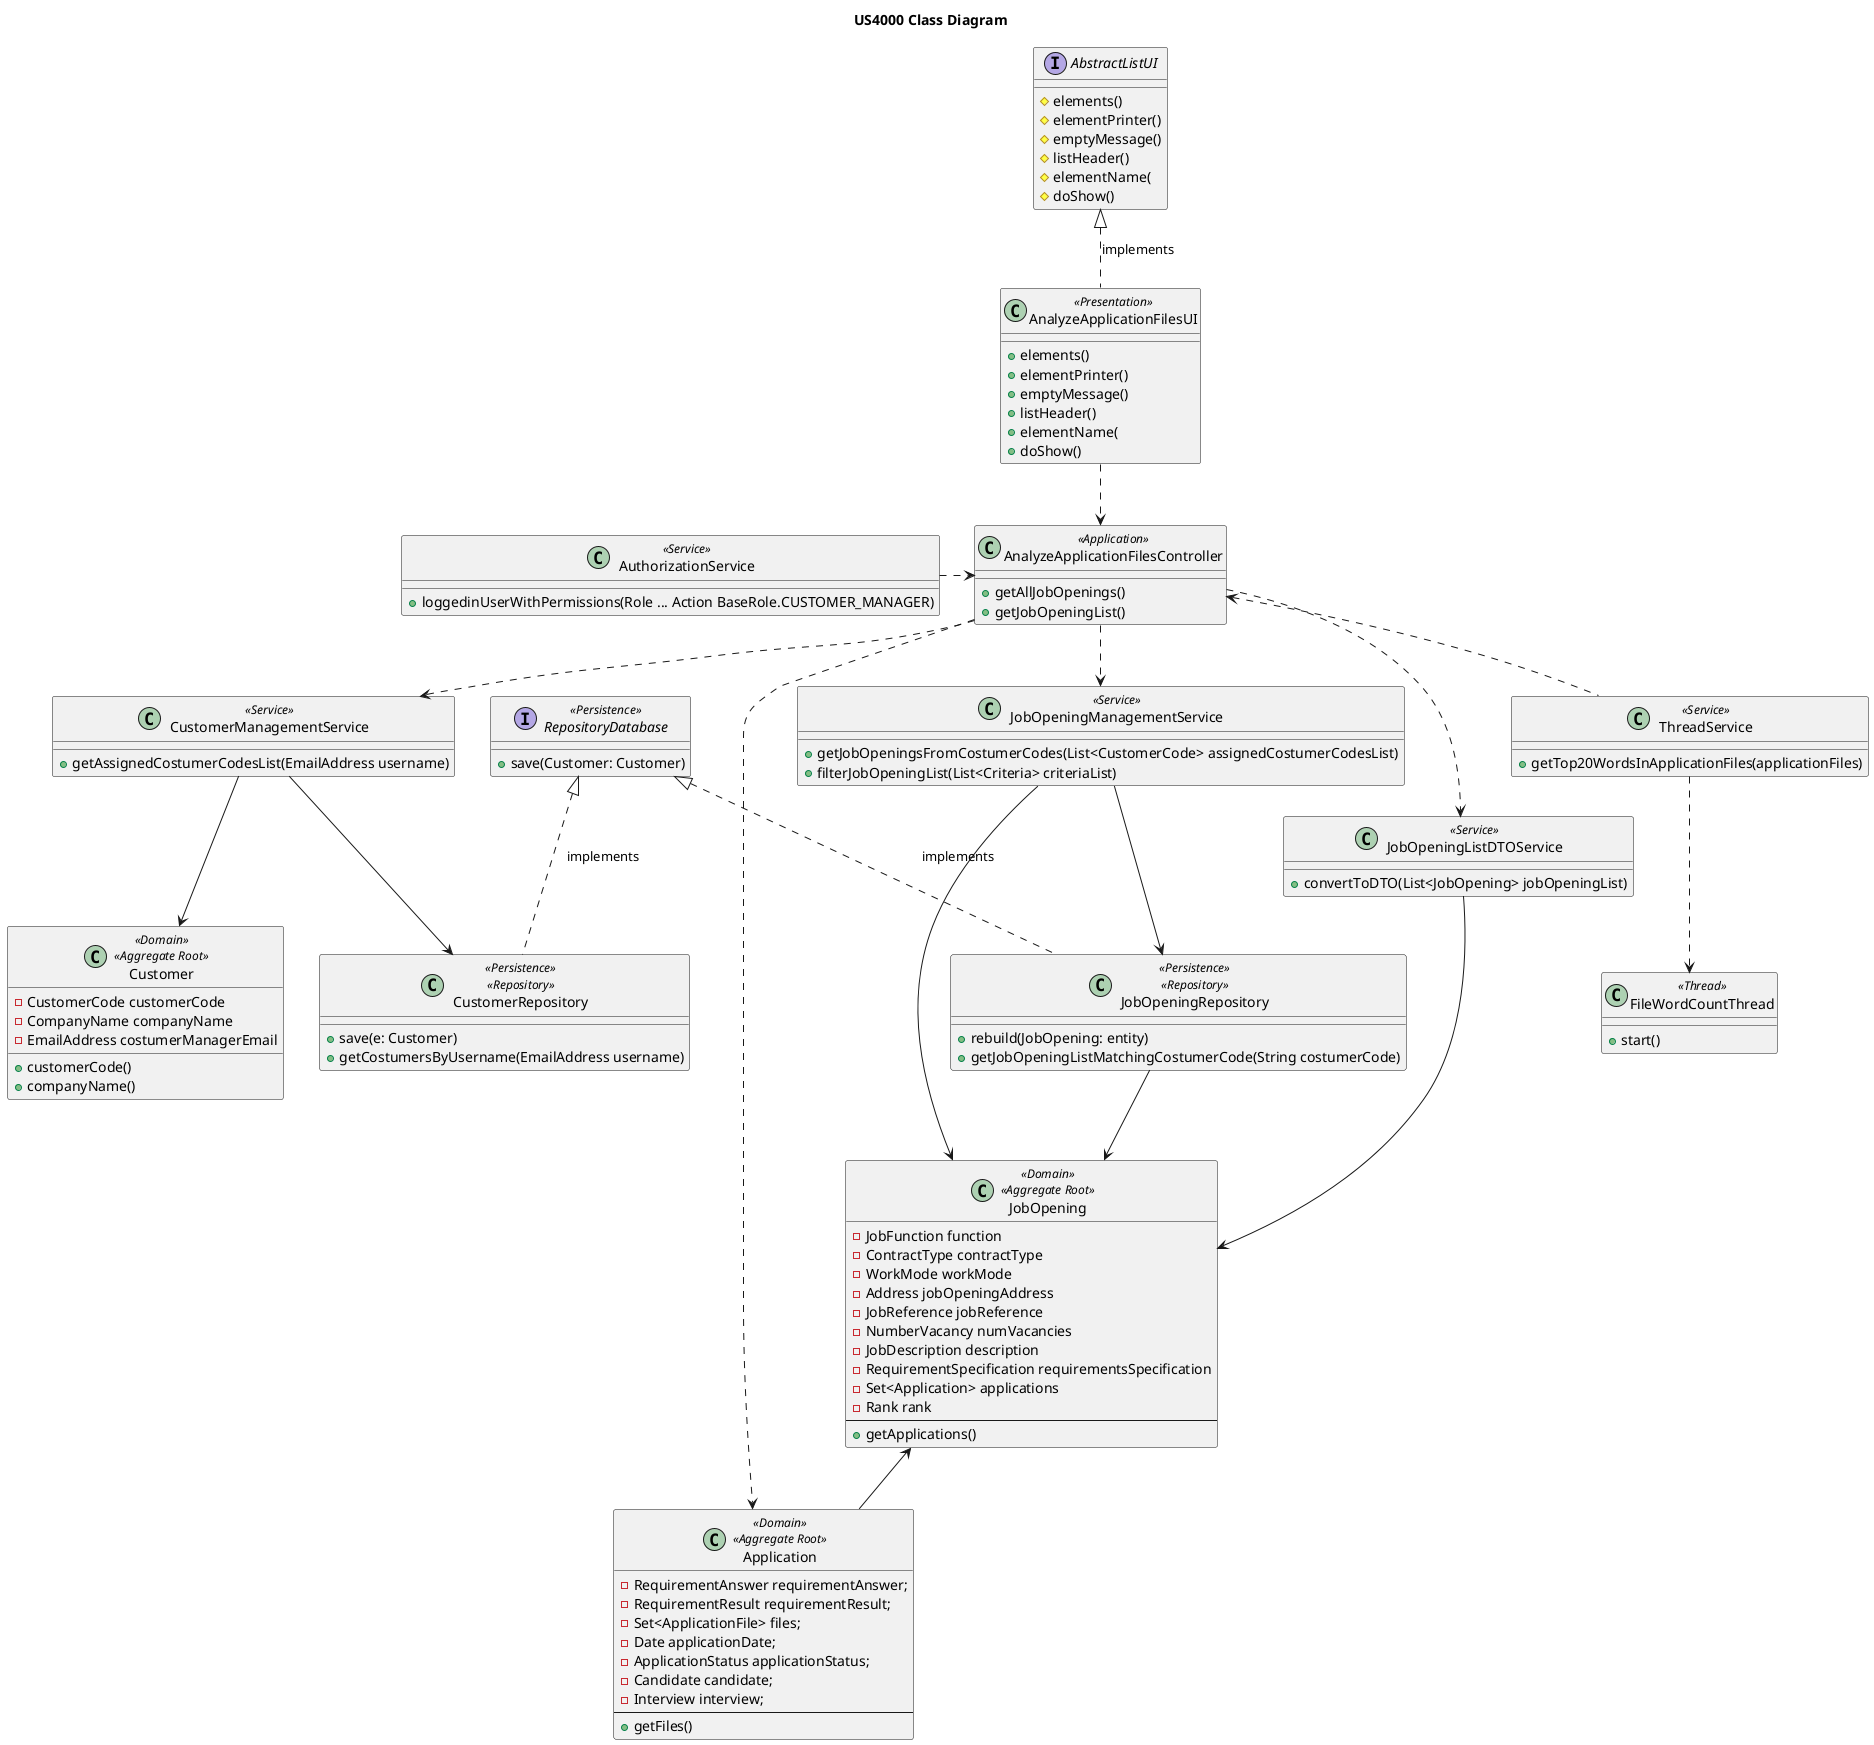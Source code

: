 @startuml US4000_class_diagram
'https://plantuml.com/class-diagram

title US4000 Class Diagram

interface AbstractListUI{
# elements()
# elementPrinter()
# emptyMessage()
# listHeader()
# elementName(
# doShow()
}

class CustomerManagementService <<Service>> {
+ getAssignedCostumerCodesList(EmailAddress username)
}

class Customer <<Domain>> <<Aggregate Root>> {
- CustomerCode customerCode
- CompanyName companyName
- EmailAddress costumerManagerEmail
+ customerCode()
+ companyName()
}

class JobOpeningManagementService <<Service>> {
+ getJobOpeningsFromCostumerCodes(List<CustomerCode> assignedCostumerCodesList)
+ filterJobOpeningList(List<Criteria> criteriaList)
}

class JobOpeningListDTOService <<Service>> {
+ convertToDTO(List<JobOpening> jobOpeningList)
}

class AnalyzeApplicationFilesUI <<Presentation>> {
+ elements()
+ elementPrinter()
+ emptyMessage()
+ listHeader()
+ elementName(
+ doShow()
}

class AnalyzeApplicationFilesController <<Application>> {
+ getAllJobOpenings()
+ getJobOpeningList()
}

class AuthorizationService <<Service>> {
+ loggedinUserWithPermissions(Role ... Action BaseRole.CUSTOMER_MANAGER)
}

class JobOpening <<Domain>> <<Aggregate Root>> {
- JobFunction function
- ContractType contractType
- WorkMode workMode
- Address jobOpeningAddress
- JobReference jobReference
- NumberVacancy numVacancies
- JobDescription description
- RequirementSpecification requirementsSpecification
- Set<Application> applications
- Rank rank
--
+ getApplications()
}

class Application <<Domain>> <<Aggregate Root>> {
- RequirementAnswer requirementAnswer;
- RequirementResult requirementResult;
- Set<ApplicationFile> files;
- Date applicationDate;
- ApplicationStatus applicationStatus;
- Candidate candidate;
- Interview interview;
--
+ getFiles()
}

class ThreadService <<Service>> {
+ getTop20WordsInApplicationFiles(applicationFiles)
}

class FileWordCountThread <<Thread>> {
+ start()
}

class JobOpeningRepository <<Persistence>> <<Repository>> {
+ rebuild(JobOpening: entity)
+ getJobOpeningListMatchingCostumerCode(String costumerCode)
}

class CustomerRepository  <<Persistence>> <<Repository>>  {
+ save(e: Customer)
+ getCostumersByUsername(EmailAddress username)
}

interface RepositoryDatabase <<Persistence>> {
+ save(Customer: Customer)
}


'Associations
'Basic Flow
AnalyzeApplicationFilesUI ..> AnalyzeApplicationFilesController
AnalyzeApplicationFilesController ..> CustomerManagementService
AnalyzeApplicationFilesController ..> JobOpeningManagementService
AnalyzeApplicationFilesController ..> JobOpeningListDTOService

'Domain Layer
CustomerManagementService -down-> CustomerRepository
CustomerManagementService --> Customer
JobOpeningManagementService --> JobOpeningRepository
JobOpeningManagementService --> JobOpening
JobOpeningListDTOService --> JobOpening

JobOpening <-- Application
AnalyzeApplicationFilesController ..> Application

AnalyzeApplicationFilesController <.. ThreadService

ThreadService ..> FileWordCountThread

'Persistence Layer
JobOpeningRepository --> JobOpening

'Interface implementation
RepositoryDatabase <|.. JobOpeningRepository : implements
RepositoryDatabase <|.. CustomerRepository : implements

AbstractListUI <|.. AnalyzeApplicationFilesUI : implements

'Authentication
AuthorizationService .right.> AnalyzeApplicationFilesController



@enduml